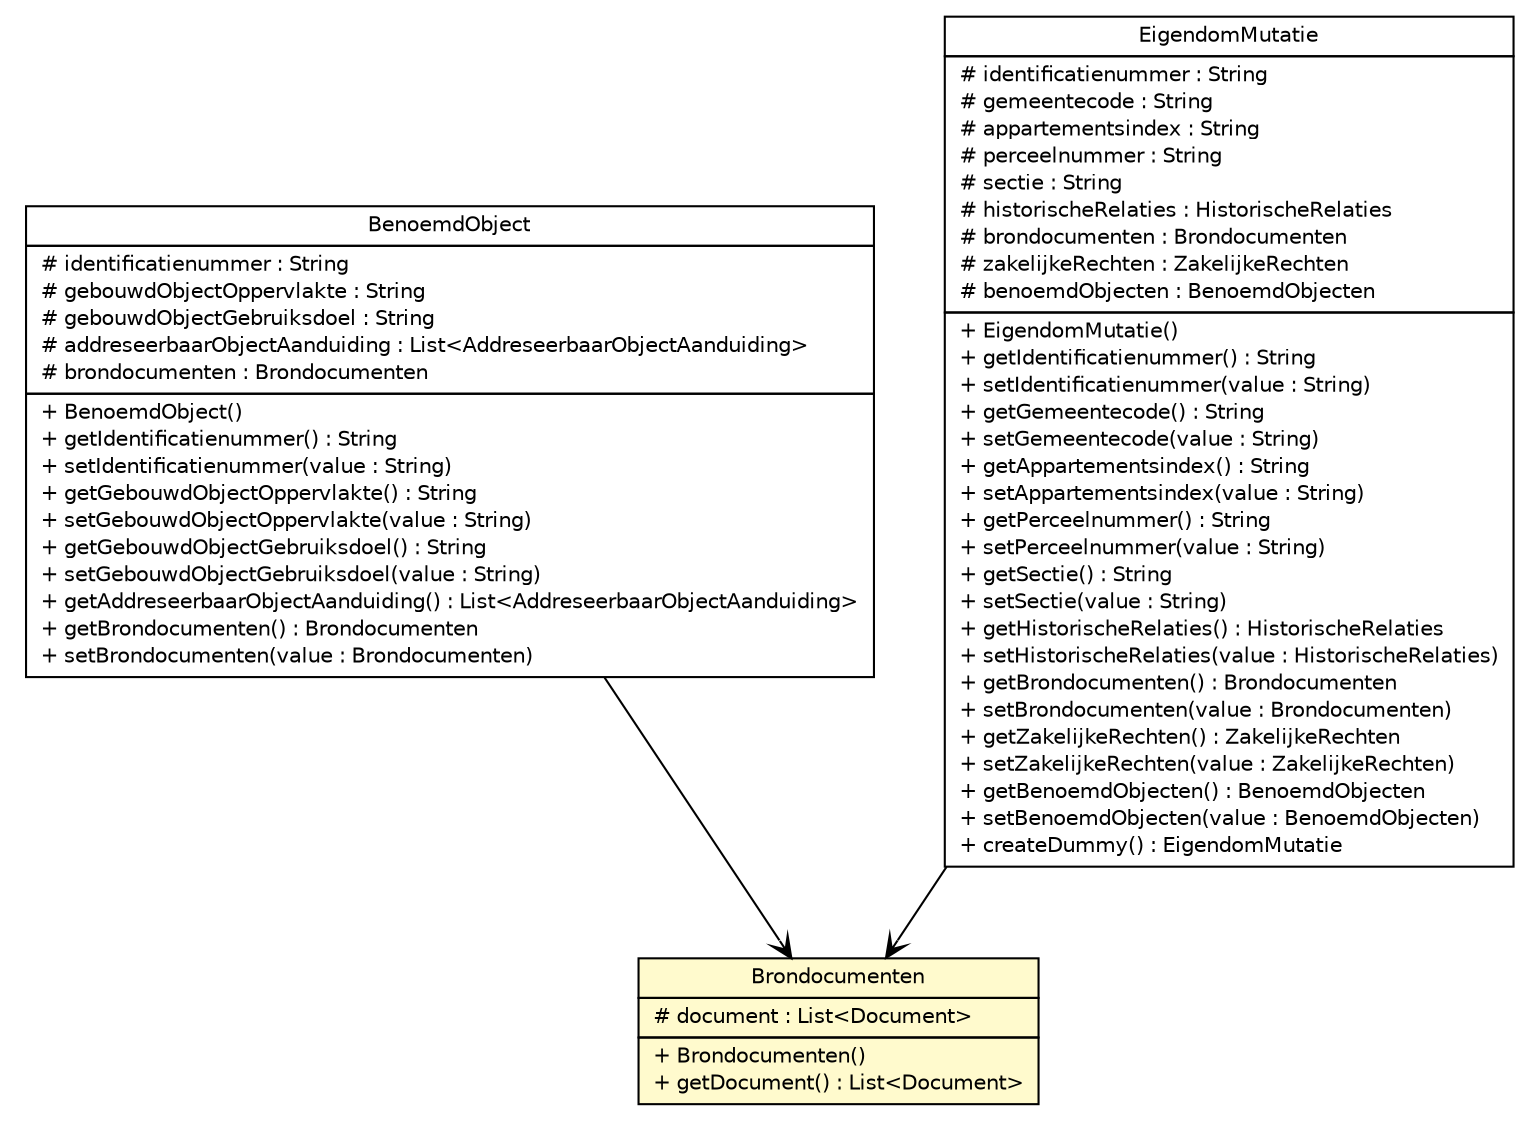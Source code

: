 #!/usr/local/bin/dot
#
# Class diagram 
# Generated by UMLGraph version R5_6-24-gf6e263 (http://www.umlgraph.org/)
#

digraph G {
	edge [fontname="Helvetica",fontsize=10,labelfontname="Helvetica",labelfontsize=10];
	node [fontname="Helvetica",fontsize=10,shape=plaintext];
	nodesep=0.25;
	ranksep=0.5;
	// nl.b3p.brmo.soap.eigendom.Brondocumenten
	c522 [label=<<table title="nl.b3p.brmo.soap.eigendom.Brondocumenten" border="0" cellborder="1" cellspacing="0" cellpadding="2" port="p" bgcolor="lemonChiffon" href="./Brondocumenten.html">
		<tr><td><table border="0" cellspacing="0" cellpadding="1">
<tr><td align="center" balign="center"> Brondocumenten </td></tr>
		</table></td></tr>
		<tr><td><table border="0" cellspacing="0" cellpadding="1">
<tr><td align="left" balign="left"> # document : List&lt;Document&gt; </td></tr>
		</table></td></tr>
		<tr><td><table border="0" cellspacing="0" cellpadding="1">
<tr><td align="left" balign="left"> + Brondocumenten() </td></tr>
<tr><td align="left" balign="left"> + getDocument() : List&lt;Document&gt; </td></tr>
		</table></td></tr>
		</table>>, URL="./Brondocumenten.html", fontname="Helvetica", fontcolor="black", fontsize=10.0];
	// nl.b3p.brmo.soap.eigendom.BenoemdObject
	c536 [label=<<table title="nl.b3p.brmo.soap.eigendom.BenoemdObject" border="0" cellborder="1" cellspacing="0" cellpadding="2" port="p" href="./BenoemdObject.html">
		<tr><td><table border="0" cellspacing="0" cellpadding="1">
<tr><td align="center" balign="center"> BenoemdObject </td></tr>
		</table></td></tr>
		<tr><td><table border="0" cellspacing="0" cellpadding="1">
<tr><td align="left" balign="left"> # identificatienummer : String </td></tr>
<tr><td align="left" balign="left"> # gebouwdObjectOppervlakte : String </td></tr>
<tr><td align="left" balign="left"> # gebouwdObjectGebruiksdoel : String </td></tr>
<tr><td align="left" balign="left"> # addreseerbaarObjectAanduiding : List&lt;AddreseerbaarObjectAanduiding&gt; </td></tr>
<tr><td align="left" balign="left"> # brondocumenten : Brondocumenten </td></tr>
		</table></td></tr>
		<tr><td><table border="0" cellspacing="0" cellpadding="1">
<tr><td align="left" balign="left"> + BenoemdObject() </td></tr>
<tr><td align="left" balign="left"> + getIdentificatienummer() : String </td></tr>
<tr><td align="left" balign="left"> + setIdentificatienummer(value : String) </td></tr>
<tr><td align="left" balign="left"> + getGebouwdObjectOppervlakte() : String </td></tr>
<tr><td align="left" balign="left"> + setGebouwdObjectOppervlakte(value : String) </td></tr>
<tr><td align="left" balign="left"> + getGebouwdObjectGebruiksdoel() : String </td></tr>
<tr><td align="left" balign="left"> + setGebouwdObjectGebruiksdoel(value : String) </td></tr>
<tr><td align="left" balign="left"> + getAddreseerbaarObjectAanduiding() : List&lt;AddreseerbaarObjectAanduiding&gt; </td></tr>
<tr><td align="left" balign="left"> + getBrondocumenten() : Brondocumenten </td></tr>
<tr><td align="left" balign="left"> + setBrondocumenten(value : Brondocumenten) </td></tr>
		</table></td></tr>
		</table>>, URL="./BenoemdObject.html", fontname="Helvetica", fontcolor="black", fontsize=10.0];
	// nl.b3p.brmo.soap.eigendom.EigendomMutatie
	c538 [label=<<table title="nl.b3p.brmo.soap.eigendom.EigendomMutatie" border="0" cellborder="1" cellspacing="0" cellpadding="2" port="p" href="./EigendomMutatie.html">
		<tr><td><table border="0" cellspacing="0" cellpadding="1">
<tr><td align="center" balign="center"> EigendomMutatie </td></tr>
		</table></td></tr>
		<tr><td><table border="0" cellspacing="0" cellpadding="1">
<tr><td align="left" balign="left"> # identificatienummer : String </td></tr>
<tr><td align="left" balign="left"> # gemeentecode : String </td></tr>
<tr><td align="left" balign="left"> # appartementsindex : String </td></tr>
<tr><td align="left" balign="left"> # perceelnummer : String </td></tr>
<tr><td align="left" balign="left"> # sectie : String </td></tr>
<tr><td align="left" balign="left"> # historischeRelaties : HistorischeRelaties </td></tr>
<tr><td align="left" balign="left"> # brondocumenten : Brondocumenten </td></tr>
<tr><td align="left" balign="left"> # zakelijkeRechten : ZakelijkeRechten </td></tr>
<tr><td align="left" balign="left"> # benoemdObjecten : BenoemdObjecten </td></tr>
		</table></td></tr>
		<tr><td><table border="0" cellspacing="0" cellpadding="1">
<tr><td align="left" balign="left"> + EigendomMutatie() </td></tr>
<tr><td align="left" balign="left"> + getIdentificatienummer() : String </td></tr>
<tr><td align="left" balign="left"> + setIdentificatienummer(value : String) </td></tr>
<tr><td align="left" balign="left"> + getGemeentecode() : String </td></tr>
<tr><td align="left" balign="left"> + setGemeentecode(value : String) </td></tr>
<tr><td align="left" balign="left"> + getAppartementsindex() : String </td></tr>
<tr><td align="left" balign="left"> + setAppartementsindex(value : String) </td></tr>
<tr><td align="left" balign="left"> + getPerceelnummer() : String </td></tr>
<tr><td align="left" balign="left"> + setPerceelnummer(value : String) </td></tr>
<tr><td align="left" balign="left"> + getSectie() : String </td></tr>
<tr><td align="left" balign="left"> + setSectie(value : String) </td></tr>
<tr><td align="left" balign="left"> + getHistorischeRelaties() : HistorischeRelaties </td></tr>
<tr><td align="left" balign="left"> + setHistorischeRelaties(value : HistorischeRelaties) </td></tr>
<tr><td align="left" balign="left"> + getBrondocumenten() : Brondocumenten </td></tr>
<tr><td align="left" balign="left"> + setBrondocumenten(value : Brondocumenten) </td></tr>
<tr><td align="left" balign="left"> + getZakelijkeRechten() : ZakelijkeRechten </td></tr>
<tr><td align="left" balign="left"> + setZakelijkeRechten(value : ZakelijkeRechten) </td></tr>
<tr><td align="left" balign="left"> + getBenoemdObjecten() : BenoemdObjecten </td></tr>
<tr><td align="left" balign="left"> + setBenoemdObjecten(value : BenoemdObjecten) </td></tr>
<tr><td align="left" balign="left"> + createDummy() : EigendomMutatie </td></tr>
		</table></td></tr>
		</table>>, URL="./EigendomMutatie.html", fontname="Helvetica", fontcolor="black", fontsize=10.0];
	// nl.b3p.brmo.soap.eigendom.BenoemdObject NAVASSOC nl.b3p.brmo.soap.eigendom.Brondocumenten
	c536:p -> c522:p [taillabel="", label="", headlabel="", fontname="Helvetica", fontcolor="black", fontsize=10.0, color="black", arrowhead=open];
	// nl.b3p.brmo.soap.eigendom.EigendomMutatie NAVASSOC nl.b3p.brmo.soap.eigendom.Brondocumenten
	c538:p -> c522:p [taillabel="", label="", headlabel="", fontname="Helvetica", fontcolor="black", fontsize=10.0, color="black", arrowhead=open];
}


